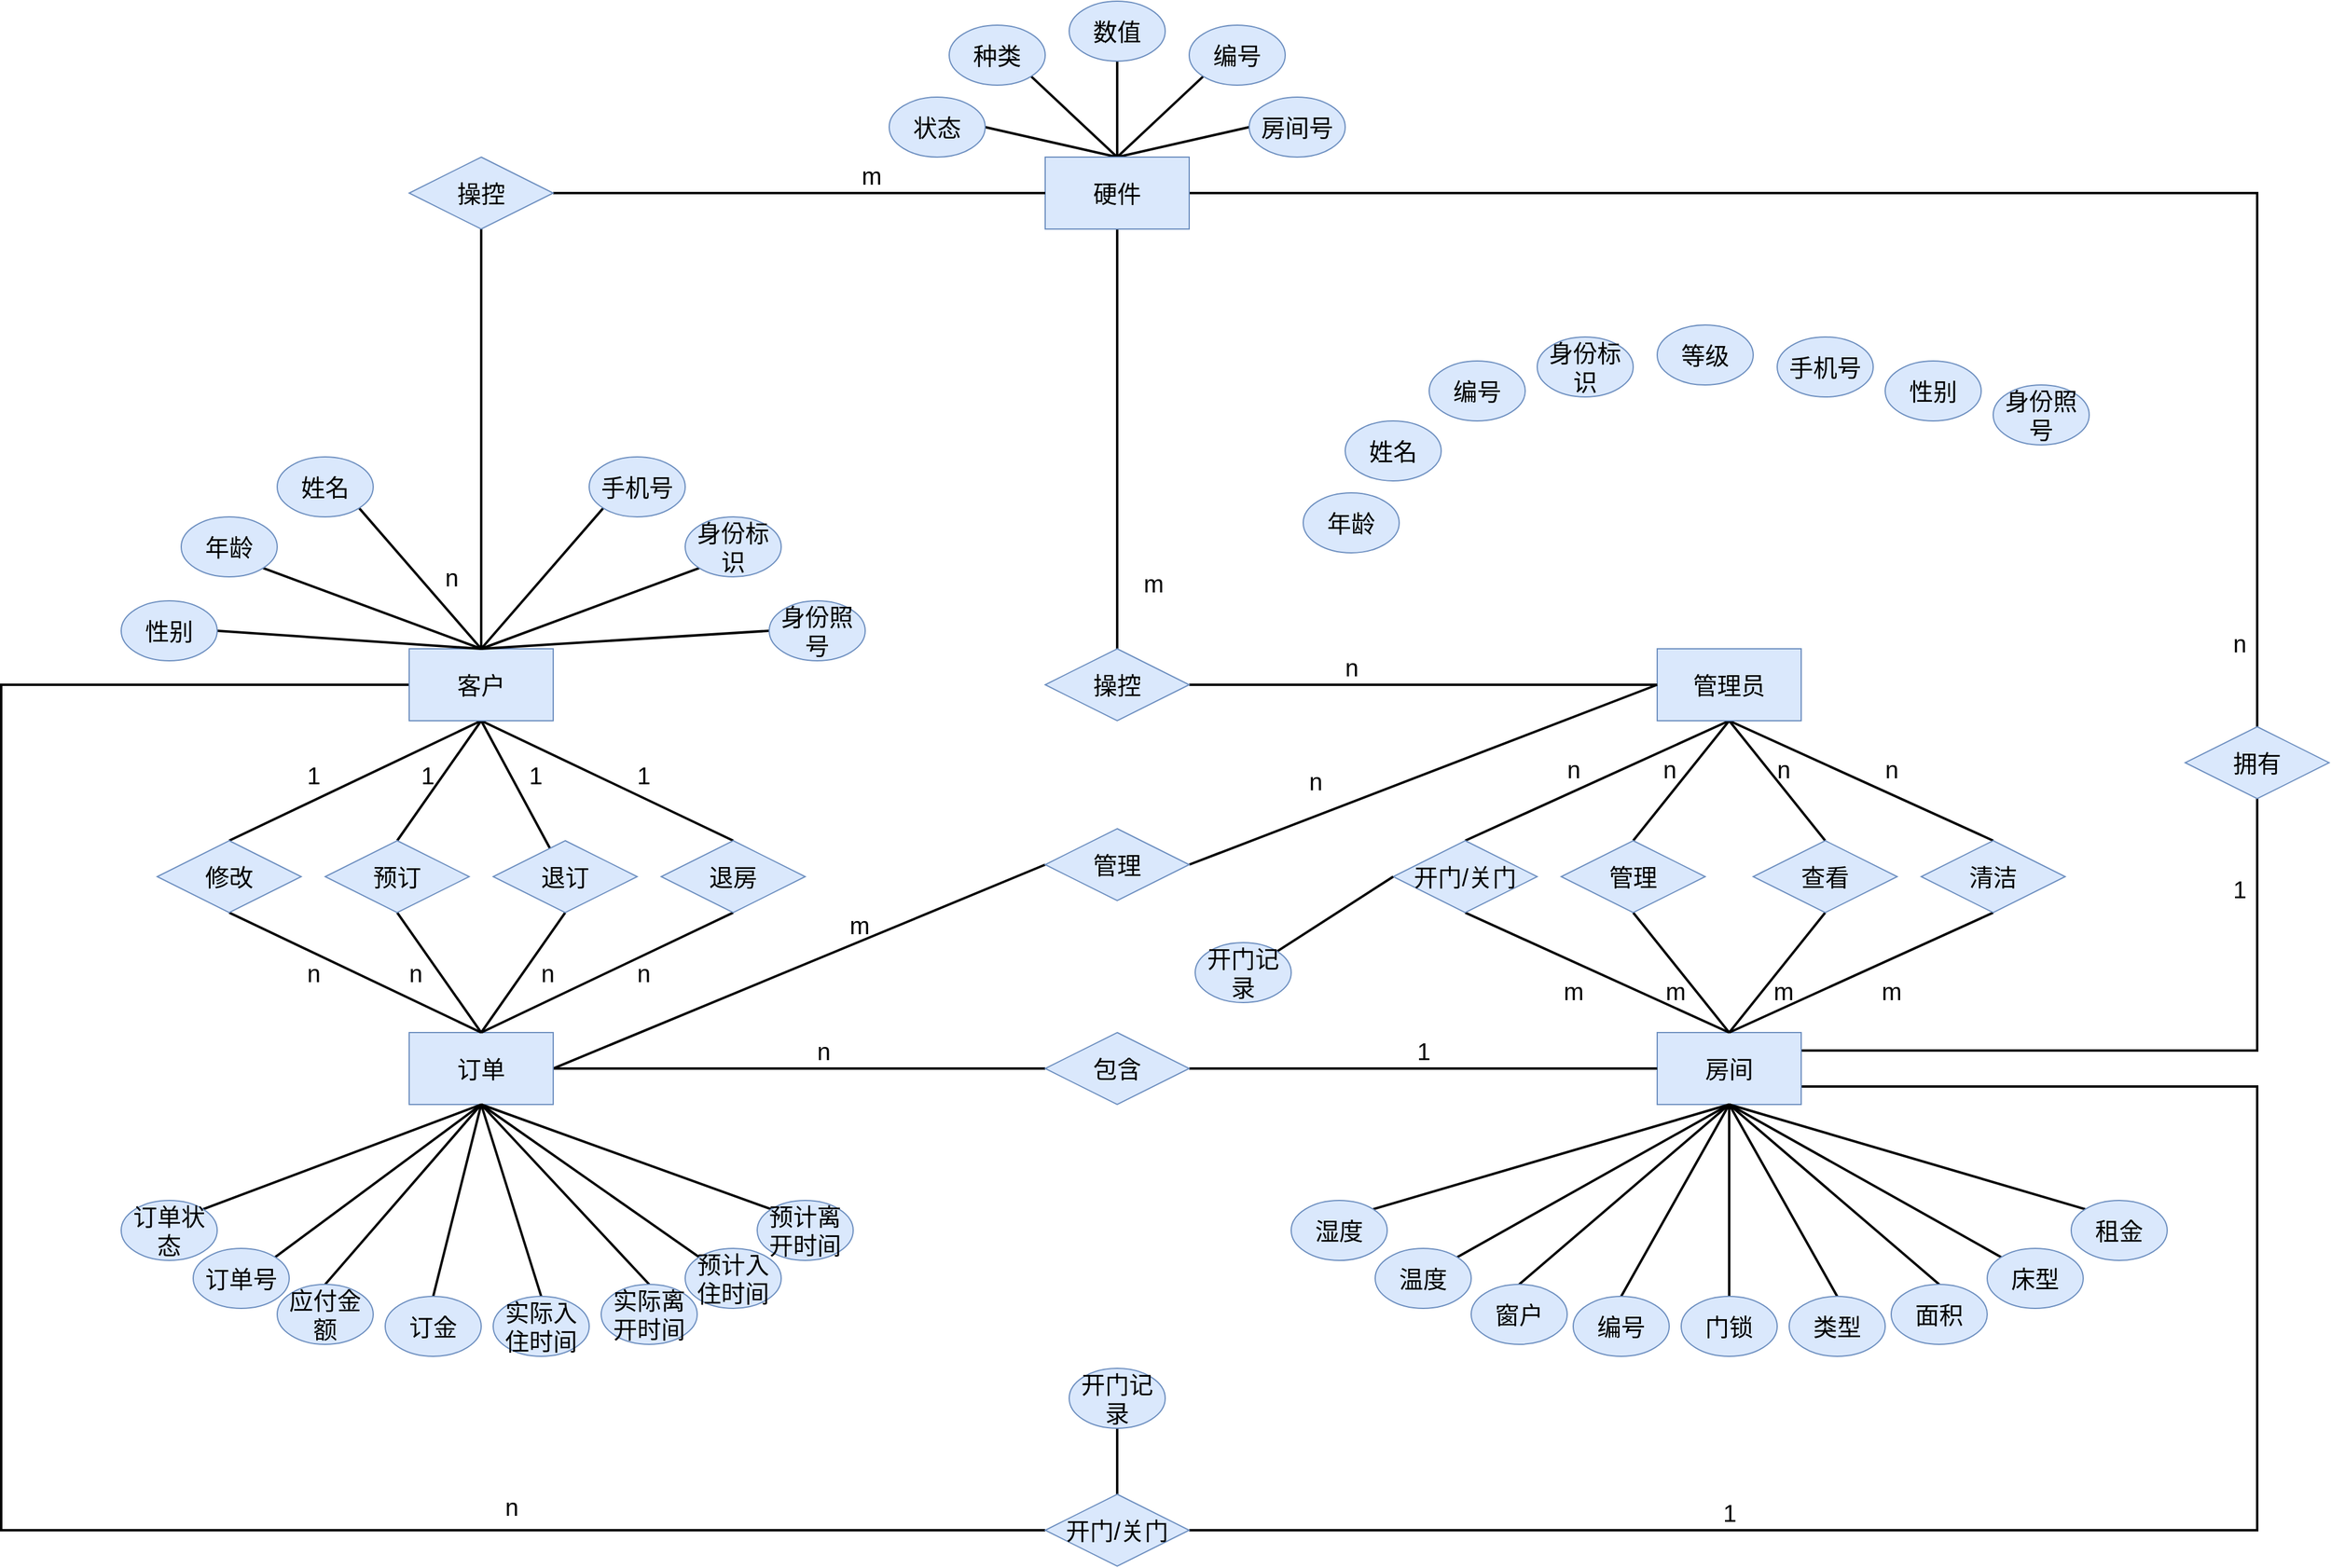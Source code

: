 <mxfile version="14.8.4" type="device"><diagram id="RHbiaUiop1bYBgkqb_Qx" name="Page-1"><mxGraphModel dx="2031" dy="1199" grid="1" gridSize="10" guides="1" tooltips="1" connect="1" arrows="1" fold="1" page="1" pageScale="1" pageWidth="2339" pageHeight="3300" math="0" shadow="0"><root><mxCell id="0"/><mxCell id="1" parent="0"/><mxCell id="jXNjeqNvcFbAHxmj4MXC-11" style="rounded=0;orthogonalLoop=1;jettySize=auto;html=1;exitX=0.5;exitY=1;exitDx=0;exitDy=0;startArrow=none;startFill=0;endArrow=none;endFill=0;strokeWidth=2;fontSize=20;" edge="1" parent="1" source="jXNjeqNvcFbAHxmj4MXC-1" target="jXNjeqNvcFbAHxmj4MXC-6"><mxGeometry relative="1" as="geometry"/></mxCell><mxCell id="jXNjeqNvcFbAHxmj4MXC-13" style="rounded=0;orthogonalLoop=1;jettySize=auto;html=1;exitX=0.5;exitY=1;exitDx=0;exitDy=0;entryX=0.5;entryY=0;entryDx=0;entryDy=0;startArrow=none;startFill=0;endArrow=none;endFill=0;strokeWidth=2;fontSize=20;" edge="1" parent="1" source="jXNjeqNvcFbAHxmj4MXC-1" target="jXNjeqNvcFbAHxmj4MXC-8"><mxGeometry relative="1" as="geometry"/></mxCell><mxCell id="jXNjeqNvcFbAHxmj4MXC-14" style="edgeStyle=none;rounded=0;orthogonalLoop=1;jettySize=auto;html=1;exitX=0.5;exitY=1;exitDx=0;exitDy=0;entryX=0.5;entryY=0;entryDx=0;entryDy=0;startArrow=none;startFill=0;endArrow=none;endFill=0;strokeWidth=2;fontSize=20;" edge="1" parent="1" source="jXNjeqNvcFbAHxmj4MXC-1" target="jXNjeqNvcFbAHxmj4MXC-9"><mxGeometry relative="1" as="geometry"/></mxCell><mxCell id="jXNjeqNvcFbAHxmj4MXC-48" style="edgeStyle=none;rounded=0;orthogonalLoop=1;jettySize=auto;html=1;exitX=0.5;exitY=0;exitDx=0;exitDy=0;entryX=0.5;entryY=1;entryDx=0;entryDy=0;fontSize=20;startArrow=none;startFill=0;endArrow=none;endFill=0;strokeWidth=2;" edge="1" parent="1" source="jXNjeqNvcFbAHxmj4MXC-1" target="jXNjeqNvcFbAHxmj4MXC-47"><mxGeometry relative="1" as="geometry"/></mxCell><mxCell id="jXNjeqNvcFbAHxmj4MXC-59" style="edgeStyle=none;rounded=0;orthogonalLoop=1;jettySize=auto;html=1;exitX=0.5;exitY=1;exitDx=0;exitDy=0;entryX=0.5;entryY=0;entryDx=0;entryDy=0;fontSize=20;startArrow=none;startFill=0;endArrow=none;endFill=0;strokeWidth=2;" edge="1" parent="1" source="jXNjeqNvcFbAHxmj4MXC-1" target="jXNjeqNvcFbAHxmj4MXC-58"><mxGeometry relative="1" as="geometry"/></mxCell><mxCell id="jXNjeqNvcFbAHxmj4MXC-87" style="edgeStyle=orthogonalEdgeStyle;rounded=0;orthogonalLoop=1;jettySize=auto;html=1;exitX=0;exitY=0.5;exitDx=0;exitDy=0;entryX=0;entryY=0.5;entryDx=0;entryDy=0;fontSize=20;startArrow=none;startFill=0;endArrow=none;endFill=0;strokeWidth=2;" edge="1" parent="1" source="jXNjeqNvcFbAHxmj4MXC-1" target="jXNjeqNvcFbAHxmj4MXC-86"><mxGeometry relative="1" as="geometry"><Array as="points"><mxPoint x="280" y="1000"/><mxPoint x="280" y="1705"/></Array></mxGeometry></mxCell><mxCell id="jXNjeqNvcFbAHxmj4MXC-1" value="客户" style="rounded=0;whiteSpace=wrap;html=1;fillColor=#dae8fc;strokeColor=#6c8ebf;fontSize=20;" vertex="1" parent="1"><mxGeometry x="620" y="970" width="120" height="60" as="geometry"/></mxCell><mxCell id="jXNjeqNvcFbAHxmj4MXC-33" style="edgeStyle=none;rounded=0;orthogonalLoop=1;jettySize=auto;html=1;exitX=1;exitY=0.5;exitDx=0;exitDy=0;entryX=0;entryY=0.5;entryDx=0;entryDy=0;fontSize=20;startArrow=none;startFill=0;endArrow=none;endFill=0;strokeWidth=2;" edge="1" parent="1" source="jXNjeqNvcFbAHxmj4MXC-2" target="jXNjeqNvcFbAHxmj4MXC-32"><mxGeometry relative="1" as="geometry"/></mxCell><mxCell id="jXNjeqNvcFbAHxmj4MXC-40" style="rounded=0;orthogonalLoop=1;jettySize=auto;html=1;exitX=1;exitY=0.5;exitDx=0;exitDy=0;entryX=0;entryY=0.5;entryDx=0;entryDy=0;fontSize=20;startArrow=none;startFill=0;endArrow=none;endFill=0;strokeWidth=2;" edge="1" parent="1" source="jXNjeqNvcFbAHxmj4MXC-2" target="jXNjeqNvcFbAHxmj4MXC-7"><mxGeometry relative="1" as="geometry"/></mxCell><mxCell id="jXNjeqNvcFbAHxmj4MXC-2" value="订单" style="rounded=0;whiteSpace=wrap;html=1;fillColor=#dae8fc;strokeColor=#6c8ebf;fontSize=20;" vertex="1" parent="1"><mxGeometry x="620" y="1290" width="120" height="60" as="geometry"/></mxCell><mxCell id="jXNjeqNvcFbAHxmj4MXC-23" style="edgeStyle=none;rounded=0;orthogonalLoop=1;jettySize=auto;html=1;exitX=0.5;exitY=1;exitDx=0;exitDy=0;entryX=0.5;entryY=0;entryDx=0;entryDy=0;fontSize=20;startArrow=none;startFill=0;endArrow=none;endFill=0;strokeWidth=2;" edge="1" parent="1" source="jXNjeqNvcFbAHxmj4MXC-4" target="jXNjeqNvcFbAHxmj4MXC-22"><mxGeometry relative="1" as="geometry"/></mxCell><mxCell id="jXNjeqNvcFbAHxmj4MXC-28" style="edgeStyle=none;rounded=0;orthogonalLoop=1;jettySize=auto;html=1;exitX=0.5;exitY=1;exitDx=0;exitDy=0;entryX=0.5;entryY=0;entryDx=0;entryDy=0;fontSize=20;startArrow=none;startFill=0;endArrow=none;endFill=0;strokeWidth=2;" edge="1" parent="1" source="jXNjeqNvcFbAHxmj4MXC-4" target="jXNjeqNvcFbAHxmj4MXC-26"><mxGeometry relative="1" as="geometry"/></mxCell><mxCell id="jXNjeqNvcFbAHxmj4MXC-29" style="edgeStyle=none;rounded=0;orthogonalLoop=1;jettySize=auto;html=1;exitX=0.5;exitY=1;exitDx=0;exitDy=0;entryX=0.5;entryY=0;entryDx=0;entryDy=0;fontSize=20;startArrow=none;startFill=0;endArrow=none;endFill=0;strokeWidth=2;" edge="1" parent="1" source="jXNjeqNvcFbAHxmj4MXC-4" target="jXNjeqNvcFbAHxmj4MXC-27"><mxGeometry relative="1" as="geometry"/></mxCell><mxCell id="jXNjeqNvcFbAHxmj4MXC-81" style="edgeStyle=none;rounded=0;orthogonalLoop=1;jettySize=auto;html=1;exitX=0.5;exitY=1;exitDx=0;exitDy=0;entryX=0.5;entryY=0;entryDx=0;entryDy=0;fontSize=20;startArrow=none;startFill=0;endArrow=none;endFill=0;strokeWidth=2;" edge="1" parent="1" source="jXNjeqNvcFbAHxmj4MXC-4" target="jXNjeqNvcFbAHxmj4MXC-80"><mxGeometry relative="1" as="geometry"/></mxCell><mxCell id="jXNjeqNvcFbAHxmj4MXC-4" value="管理员" style="rounded=0;whiteSpace=wrap;html=1;fillColor=#dae8fc;strokeColor=#6c8ebf;fontSize=20;" vertex="1" parent="1"><mxGeometry x="1660" y="970" width="120" height="60" as="geometry"/></mxCell><mxCell id="jXNjeqNvcFbAHxmj4MXC-90" style="edgeStyle=orthogonalEdgeStyle;rounded=0;orthogonalLoop=1;jettySize=auto;html=1;exitX=1;exitY=0.25;exitDx=0;exitDy=0;entryX=0.5;entryY=1;entryDx=0;entryDy=0;fontSize=20;startArrow=none;startFill=0;endArrow=none;endFill=0;strokeWidth=2;" edge="1" parent="1" source="jXNjeqNvcFbAHxmj4MXC-5" target="jXNjeqNvcFbAHxmj4MXC-36"><mxGeometry relative="1" as="geometry"/></mxCell><mxCell id="jXNjeqNvcFbAHxmj4MXC-91" style="edgeStyle=orthogonalEdgeStyle;rounded=0;orthogonalLoop=1;jettySize=auto;html=1;exitX=1;exitY=0.75;exitDx=0;exitDy=0;entryX=1;entryY=0.5;entryDx=0;entryDy=0;fontSize=20;startArrow=none;startFill=0;endArrow=none;endFill=0;strokeWidth=2;" edge="1" parent="1" source="jXNjeqNvcFbAHxmj4MXC-5" target="jXNjeqNvcFbAHxmj4MXC-86"><mxGeometry relative="1" as="geometry"><Array as="points"><mxPoint x="2160" y="1335"/><mxPoint x="2160" y="1705"/></Array></mxGeometry></mxCell><mxCell id="jXNjeqNvcFbAHxmj4MXC-5" value="房间" style="rounded=0;whiteSpace=wrap;html=1;fillColor=#dae8fc;strokeColor=#6c8ebf;fontSize=20;" vertex="1" parent="1"><mxGeometry x="1660" y="1290" width="120" height="60" as="geometry"/></mxCell><mxCell id="jXNjeqNvcFbAHxmj4MXC-61" style="edgeStyle=none;rounded=0;orthogonalLoop=1;jettySize=auto;html=1;exitX=0.5;exitY=1;exitDx=0;exitDy=0;fontSize=20;startArrow=none;startFill=0;endArrow=none;endFill=0;strokeWidth=2;" edge="1" parent="1" source="jXNjeqNvcFbAHxmj4MXC-6"><mxGeometry relative="1" as="geometry"><mxPoint x="680" y="1290" as="targetPoint"/></mxGeometry></mxCell><mxCell id="jXNjeqNvcFbAHxmj4MXC-6" value="退订" style="rhombus;whiteSpace=wrap;html=1;fillColor=#dae8fc;strokeColor=#6c8ebf;fontSize=20;" vertex="1" parent="1"><mxGeometry x="690" y="1130" width="120" height="60" as="geometry"/></mxCell><mxCell id="jXNjeqNvcFbAHxmj4MXC-18" style="edgeStyle=none;rounded=0;orthogonalLoop=1;jettySize=auto;html=1;exitX=1;exitY=0.5;exitDx=0;exitDy=0;entryX=0;entryY=0.5;entryDx=0;entryDy=0;startArrow=none;startFill=0;endArrow=none;endFill=0;strokeWidth=2;fontSize=20;" edge="1" parent="1" source="jXNjeqNvcFbAHxmj4MXC-7" target="jXNjeqNvcFbAHxmj4MXC-4"><mxGeometry relative="1" as="geometry"/></mxCell><mxCell id="jXNjeqNvcFbAHxmj4MXC-7" value="管理" style="rhombus;whiteSpace=wrap;html=1;fillColor=#dae8fc;strokeColor=#6c8ebf;fontSize=20;" vertex="1" parent="1"><mxGeometry x="1150" y="1120" width="120" height="60" as="geometry"/></mxCell><mxCell id="jXNjeqNvcFbAHxmj4MXC-15" style="edgeStyle=none;rounded=0;orthogonalLoop=1;jettySize=auto;html=1;exitX=0.5;exitY=1;exitDx=0;exitDy=0;entryX=0.5;entryY=0;entryDx=0;entryDy=0;startArrow=none;startFill=0;endArrow=none;endFill=0;strokeWidth=2;fontSize=20;" edge="1" parent="1" source="jXNjeqNvcFbAHxmj4MXC-8" target="jXNjeqNvcFbAHxmj4MXC-2"><mxGeometry relative="1" as="geometry"/></mxCell><mxCell id="jXNjeqNvcFbAHxmj4MXC-8" value="预订" style="rhombus;whiteSpace=wrap;html=1;fillColor=#dae8fc;strokeColor=#6c8ebf;fontSize=20;" vertex="1" parent="1"><mxGeometry x="550" y="1130" width="120" height="60" as="geometry"/></mxCell><mxCell id="jXNjeqNvcFbAHxmj4MXC-16" style="edgeStyle=none;rounded=0;orthogonalLoop=1;jettySize=auto;html=1;exitX=0.5;exitY=1;exitDx=0;exitDy=0;entryX=0.5;entryY=0;entryDx=0;entryDy=0;startArrow=none;startFill=0;endArrow=none;endFill=0;strokeWidth=2;fontSize=20;" edge="1" parent="1" source="jXNjeqNvcFbAHxmj4MXC-9" target="jXNjeqNvcFbAHxmj4MXC-2"><mxGeometry relative="1" as="geometry"/></mxCell><mxCell id="jXNjeqNvcFbAHxmj4MXC-9" value="退房" style="rhombus;whiteSpace=wrap;html=1;fillColor=#dae8fc;strokeColor=#6c8ebf;fontSize=20;" vertex="1" parent="1"><mxGeometry x="830" y="1130" width="120" height="60" as="geometry"/></mxCell><mxCell id="jXNjeqNvcFbAHxmj4MXC-19" value="n" style="text;html=1;align=center;verticalAlign=middle;resizable=0;points=[];autosize=1;strokeColor=none;fontSize=20;" vertex="1" parent="1"><mxGeometry x="1360" y="1065" width="30" height="30" as="geometry"/></mxCell><mxCell id="jXNjeqNvcFbAHxmj4MXC-20" value="m" style="text;html=1;align=center;verticalAlign=middle;resizable=0;points=[];autosize=1;strokeColor=none;fontSize=20;" vertex="1" parent="1"><mxGeometry x="980" y="1185" width="30" height="30" as="geometry"/></mxCell><mxCell id="jXNjeqNvcFbAHxmj4MXC-24" style="edgeStyle=none;rounded=0;orthogonalLoop=1;jettySize=auto;html=1;exitX=0.5;exitY=1;exitDx=0;exitDy=0;entryX=0.5;entryY=0;entryDx=0;entryDy=0;fontSize=20;startArrow=none;startFill=0;endArrow=none;endFill=0;strokeWidth=2;" edge="1" parent="1" source="jXNjeqNvcFbAHxmj4MXC-22" target="jXNjeqNvcFbAHxmj4MXC-5"><mxGeometry relative="1" as="geometry"/></mxCell><mxCell id="jXNjeqNvcFbAHxmj4MXC-22" value="管理" style="rhombus;whiteSpace=wrap;html=1;fillColor=#dae8fc;strokeColor=#6c8ebf;fontSize=20;" vertex="1" parent="1"><mxGeometry x="1580" y="1130" width="120" height="60" as="geometry"/></mxCell><mxCell id="jXNjeqNvcFbAHxmj4MXC-38" style="edgeStyle=elbowEdgeStyle;rounded=0;orthogonalLoop=1;jettySize=auto;html=1;exitX=1;exitY=0.5;exitDx=0;exitDy=0;entryX=0.5;entryY=0;entryDx=0;entryDy=0;fontSize=20;startArrow=none;startFill=0;endArrow=none;endFill=0;strokeWidth=2;" edge="1" parent="1" source="jXNjeqNvcFbAHxmj4MXC-25" target="jXNjeqNvcFbAHxmj4MXC-36"><mxGeometry relative="1" as="geometry"><Array as="points"><mxPoint x="2160" y="940"/><mxPoint x="1990" y="950"/></Array></mxGeometry></mxCell><mxCell id="jXNjeqNvcFbAHxmj4MXC-50" style="edgeStyle=none;rounded=0;orthogonalLoop=1;jettySize=auto;html=1;exitX=0.5;exitY=1;exitDx=0;exitDy=0;entryX=0.5;entryY=0;entryDx=0;entryDy=0;fontSize=20;startArrow=none;startFill=0;endArrow=none;endFill=0;strokeWidth=2;" edge="1" parent="1" source="jXNjeqNvcFbAHxmj4MXC-25" target="jXNjeqNvcFbAHxmj4MXC-46"><mxGeometry relative="1" as="geometry"/></mxCell><mxCell id="jXNjeqNvcFbAHxmj4MXC-110" style="edgeStyle=orthogonalEdgeStyle;rounded=0;orthogonalLoop=1;jettySize=auto;html=1;exitX=0.5;exitY=0;exitDx=0;exitDy=0;fontSize=20;startArrow=none;startFill=0;endArrow=none;endFill=0;strokeWidth=2;" edge="1" parent="1" source="jXNjeqNvcFbAHxmj4MXC-25" target="jXNjeqNvcFbAHxmj4MXC-107"><mxGeometry relative="1" as="geometry"/></mxCell><mxCell id="jXNjeqNvcFbAHxmj4MXC-111" style="rounded=0;orthogonalLoop=1;jettySize=auto;html=1;exitX=0.5;exitY=0;exitDx=0;exitDy=0;entryX=1;entryY=1;entryDx=0;entryDy=0;fontSize=20;startArrow=none;startFill=0;endArrow=none;endFill=0;strokeWidth=2;" edge="1" parent="1" source="jXNjeqNvcFbAHxmj4MXC-25" target="jXNjeqNvcFbAHxmj4MXC-106"><mxGeometry relative="1" as="geometry"/></mxCell><mxCell id="jXNjeqNvcFbAHxmj4MXC-114" style="edgeStyle=none;rounded=0;orthogonalLoop=1;jettySize=auto;html=1;exitX=0.5;exitY=0;exitDx=0;exitDy=0;entryX=0;entryY=1;entryDx=0;entryDy=0;fontSize=20;startArrow=none;startFill=0;endArrow=none;endFill=0;strokeWidth=2;" edge="1" parent="1" source="jXNjeqNvcFbAHxmj4MXC-25" target="jXNjeqNvcFbAHxmj4MXC-108"><mxGeometry relative="1" as="geometry"/></mxCell><mxCell id="jXNjeqNvcFbAHxmj4MXC-116" style="edgeStyle=none;rounded=0;orthogonalLoop=1;jettySize=auto;html=1;exitX=0.5;exitY=0;exitDx=0;exitDy=0;entryX=0;entryY=0.5;entryDx=0;entryDy=0;fontSize=20;startArrow=none;startFill=0;endArrow=none;endFill=0;strokeWidth=2;" edge="1" parent="1" source="jXNjeqNvcFbAHxmj4MXC-25" target="jXNjeqNvcFbAHxmj4MXC-109"><mxGeometry relative="1" as="geometry"/></mxCell><mxCell id="jXNjeqNvcFbAHxmj4MXC-117" style="edgeStyle=none;rounded=0;orthogonalLoop=1;jettySize=auto;html=1;exitX=0.5;exitY=0;exitDx=0;exitDy=0;entryX=1;entryY=0.5;entryDx=0;entryDy=0;fontSize=20;startArrow=none;startFill=0;endArrow=none;endFill=0;strokeWidth=2;" edge="1" parent="1" source="jXNjeqNvcFbAHxmj4MXC-25" target="jXNjeqNvcFbAHxmj4MXC-105"><mxGeometry relative="1" as="geometry"/></mxCell><mxCell id="jXNjeqNvcFbAHxmj4MXC-25" value="硬件" style="rounded=0;whiteSpace=wrap;html=1;fillColor=#dae8fc;strokeColor=#6c8ebf;fontSize=20;" vertex="1" parent="1"><mxGeometry x="1150" y="560" width="120" height="60" as="geometry"/></mxCell><mxCell id="jXNjeqNvcFbAHxmj4MXC-82" style="edgeStyle=none;rounded=0;orthogonalLoop=1;jettySize=auto;html=1;exitX=0.5;exitY=1;exitDx=0;exitDy=0;entryX=0.5;entryY=0;entryDx=0;entryDy=0;fontSize=20;startArrow=none;startFill=0;endArrow=none;endFill=0;strokeWidth=2;" edge="1" parent="1" source="jXNjeqNvcFbAHxmj4MXC-26" target="jXNjeqNvcFbAHxmj4MXC-5"><mxGeometry relative="1" as="geometry"/></mxCell><mxCell id="jXNjeqNvcFbAHxmj4MXC-26" value="开门/关门" style="rhombus;whiteSpace=wrap;html=1;fillColor=#dae8fc;strokeColor=#6c8ebf;fontSize=20;" vertex="1" parent="1"><mxGeometry x="1440" y="1130" width="120" height="60" as="geometry"/></mxCell><mxCell id="jXNjeqNvcFbAHxmj4MXC-31" style="edgeStyle=none;rounded=0;orthogonalLoop=1;jettySize=auto;html=1;exitX=0.5;exitY=1;exitDx=0;exitDy=0;entryX=0.5;entryY=0;entryDx=0;entryDy=0;fontSize=20;startArrow=none;startFill=0;endArrow=none;endFill=0;strokeWidth=2;" edge="1" parent="1" source="jXNjeqNvcFbAHxmj4MXC-27" target="jXNjeqNvcFbAHxmj4MXC-5"><mxGeometry relative="1" as="geometry"/></mxCell><mxCell id="jXNjeqNvcFbAHxmj4MXC-27" value="查看" style="rhombus;whiteSpace=wrap;html=1;fillColor=#dae8fc;strokeColor=#6c8ebf;fontSize=20;" vertex="1" parent="1"><mxGeometry x="1740" y="1130" width="120" height="60" as="geometry"/></mxCell><mxCell id="jXNjeqNvcFbAHxmj4MXC-34" style="edgeStyle=none;rounded=0;orthogonalLoop=1;jettySize=auto;html=1;exitX=1;exitY=0.5;exitDx=0;exitDy=0;entryX=0;entryY=0.5;entryDx=0;entryDy=0;fontSize=20;startArrow=none;startFill=0;endArrow=none;endFill=0;strokeWidth=2;" edge="1" parent="1" source="jXNjeqNvcFbAHxmj4MXC-32" target="jXNjeqNvcFbAHxmj4MXC-5"><mxGeometry relative="1" as="geometry"/></mxCell><mxCell id="jXNjeqNvcFbAHxmj4MXC-32" value="包含" style="rhombus;whiteSpace=wrap;html=1;fillColor=#dae8fc;strokeColor=#6c8ebf;fontSize=20;" vertex="1" parent="1"><mxGeometry x="1150" y="1290" width="120" height="60" as="geometry"/></mxCell><mxCell id="jXNjeqNvcFbAHxmj4MXC-36" value="拥有" style="rhombus;whiteSpace=wrap;html=1;fillColor=#dae8fc;strokeColor=#6c8ebf;fontSize=20;" vertex="1" parent="1"><mxGeometry x="2100" y="1035" width="120" height="60" as="geometry"/></mxCell><mxCell id="jXNjeqNvcFbAHxmj4MXC-42" value="1" style="text;html=1;align=center;verticalAlign=middle;resizable=0;points=[];autosize=1;strokeColor=none;fontSize=20;" vertex="1" parent="1"><mxGeometry x="2130" y="1155" width="30" height="30" as="geometry"/></mxCell><mxCell id="jXNjeqNvcFbAHxmj4MXC-45" value="n" style="text;html=1;align=center;verticalAlign=middle;resizable=0;points=[];autosize=1;strokeColor=none;fontSize=20;" vertex="1" parent="1"><mxGeometry x="2130" y="950" width="30" height="30" as="geometry"/></mxCell><mxCell id="jXNjeqNvcFbAHxmj4MXC-51" style="edgeStyle=none;rounded=0;orthogonalLoop=1;jettySize=auto;html=1;exitX=1;exitY=0.5;exitDx=0;exitDy=0;fontSize=20;startArrow=none;startFill=0;endArrow=none;endFill=0;strokeWidth=2;" edge="1" parent="1" source="jXNjeqNvcFbAHxmj4MXC-46" target="jXNjeqNvcFbAHxmj4MXC-4"><mxGeometry relative="1" as="geometry"/></mxCell><mxCell id="jXNjeqNvcFbAHxmj4MXC-46" value="操控" style="rhombus;whiteSpace=wrap;html=1;fillColor=#dae8fc;strokeColor=#6c8ebf;fontSize=20;" vertex="1" parent="1"><mxGeometry x="1150" y="970" width="120" height="60" as="geometry"/></mxCell><mxCell id="jXNjeqNvcFbAHxmj4MXC-49" style="edgeStyle=none;rounded=0;orthogonalLoop=1;jettySize=auto;html=1;exitX=1;exitY=0.5;exitDx=0;exitDy=0;fontSize=20;startArrow=none;startFill=0;endArrow=none;endFill=0;strokeWidth=2;" edge="1" parent="1" source="jXNjeqNvcFbAHxmj4MXC-47" target="jXNjeqNvcFbAHxmj4MXC-25"><mxGeometry relative="1" as="geometry"/></mxCell><mxCell id="jXNjeqNvcFbAHxmj4MXC-47" value="操控" style="rhombus;whiteSpace=wrap;html=1;fillColor=#dae8fc;strokeColor=#6c8ebf;fontSize=20;" vertex="1" parent="1"><mxGeometry x="620" y="560" width="120" height="60" as="geometry"/></mxCell><mxCell id="jXNjeqNvcFbAHxmj4MXC-52" value="n" style="text;html=1;align=center;verticalAlign=middle;resizable=0;points=[];autosize=1;strokeColor=none;fontSize=20;" vertex="1" parent="1"><mxGeometry x="640" y="895" width="30" height="30" as="geometry"/></mxCell><mxCell id="jXNjeqNvcFbAHxmj4MXC-53" value="m" style="text;html=1;align=center;verticalAlign=middle;resizable=0;points=[];autosize=1;strokeColor=none;fontSize=20;" vertex="1" parent="1"><mxGeometry x="990" y="560" width="30" height="30" as="geometry"/></mxCell><mxCell id="jXNjeqNvcFbAHxmj4MXC-55" value="n" style="text;html=1;align=center;verticalAlign=middle;resizable=0;points=[];autosize=1;strokeColor=none;fontSize=20;" vertex="1" parent="1"><mxGeometry x="1390" y="970" width="30" height="30" as="geometry"/></mxCell><mxCell id="jXNjeqNvcFbAHxmj4MXC-56" value="m" style="text;html=1;align=center;verticalAlign=middle;resizable=0;points=[];autosize=1;strokeColor=none;fontSize=20;" vertex="1" parent="1"><mxGeometry x="1225" y="900" width="30" height="30" as="geometry"/></mxCell><mxCell id="jXNjeqNvcFbAHxmj4MXC-57" value="1" style="text;html=1;align=center;verticalAlign=middle;resizable=0;points=[];autosize=1;strokeColor=none;fontSize=20;" vertex="1" parent="1"><mxGeometry x="525" y="1060" width="30" height="30" as="geometry"/></mxCell><mxCell id="jXNjeqNvcFbAHxmj4MXC-60" style="edgeStyle=none;rounded=0;orthogonalLoop=1;jettySize=auto;html=1;exitX=0.5;exitY=1;exitDx=0;exitDy=0;entryX=0.5;entryY=0;entryDx=0;entryDy=0;fontSize=20;startArrow=none;startFill=0;endArrow=none;endFill=0;strokeWidth=2;" edge="1" parent="1" source="jXNjeqNvcFbAHxmj4MXC-58" target="jXNjeqNvcFbAHxmj4MXC-2"><mxGeometry relative="1" as="geometry"/></mxCell><mxCell id="jXNjeqNvcFbAHxmj4MXC-58" value="修改" style="rhombus;whiteSpace=wrap;html=1;fillColor=#dae8fc;strokeColor=#6c8ebf;fontSize=20;" vertex="1" parent="1"><mxGeometry x="410" y="1130" width="120" height="60" as="geometry"/></mxCell><mxCell id="jXNjeqNvcFbAHxmj4MXC-63" value="n" style="text;html=1;align=center;verticalAlign=middle;resizable=0;points=[];autosize=1;strokeColor=none;fontSize=20;" vertex="1" parent="1"><mxGeometry x="525" y="1225" width="30" height="30" as="geometry"/></mxCell><mxCell id="jXNjeqNvcFbAHxmj4MXC-64" value="1" style="text;html=1;align=center;verticalAlign=middle;resizable=0;points=[];autosize=1;strokeColor=none;fontSize=20;" vertex="1" parent="1"><mxGeometry x="800" y="1060" width="30" height="30" as="geometry"/></mxCell><mxCell id="jXNjeqNvcFbAHxmj4MXC-65" value="1" style="text;html=1;align=center;verticalAlign=middle;resizable=0;points=[];autosize=1;strokeColor=none;fontSize=20;" vertex="1" parent="1"><mxGeometry x="620" y="1060" width="30" height="30" as="geometry"/></mxCell><mxCell id="jXNjeqNvcFbAHxmj4MXC-66" value="1" style="text;html=1;align=center;verticalAlign=middle;resizable=0;points=[];autosize=1;strokeColor=none;fontSize=20;" vertex="1" parent="1"><mxGeometry x="710" y="1060" width="30" height="30" as="geometry"/></mxCell><mxCell id="jXNjeqNvcFbAHxmj4MXC-67" value="n" style="text;html=1;align=center;verticalAlign=middle;resizable=0;points=[];autosize=1;strokeColor=none;fontSize=20;" vertex="1" parent="1"><mxGeometry x="610" y="1225" width="30" height="30" as="geometry"/></mxCell><mxCell id="jXNjeqNvcFbAHxmj4MXC-68" value="n" style="text;html=1;align=center;verticalAlign=middle;resizable=0;points=[];autosize=1;strokeColor=none;fontSize=20;" vertex="1" parent="1"><mxGeometry x="720" y="1225" width="30" height="30" as="geometry"/></mxCell><mxCell id="jXNjeqNvcFbAHxmj4MXC-69" value="n" style="text;html=1;align=center;verticalAlign=middle;resizable=0;points=[];autosize=1;strokeColor=none;fontSize=20;" vertex="1" parent="1"><mxGeometry x="800" y="1225" width="30" height="30" as="geometry"/></mxCell><mxCell id="jXNjeqNvcFbAHxmj4MXC-70" value="n" style="text;html=1;align=center;verticalAlign=middle;resizable=0;points=[];autosize=1;strokeColor=none;fontSize=20;" vertex="1" parent="1"><mxGeometry x="950" y="1290" width="30" height="30" as="geometry"/></mxCell><mxCell id="jXNjeqNvcFbAHxmj4MXC-71" value="1" style="text;html=1;align=center;verticalAlign=middle;resizable=0;points=[];autosize=1;strokeColor=none;fontSize=20;" vertex="1" parent="1"><mxGeometry x="1450" y="1290" width="30" height="30" as="geometry"/></mxCell><mxCell id="jXNjeqNvcFbAHxmj4MXC-83" style="edgeStyle=none;rounded=0;orthogonalLoop=1;jettySize=auto;html=1;exitX=0.5;exitY=1;exitDx=0;exitDy=0;entryX=0.5;entryY=0;entryDx=0;entryDy=0;fontSize=20;startArrow=none;startFill=0;endArrow=none;endFill=0;strokeWidth=2;" edge="1" parent="1" source="jXNjeqNvcFbAHxmj4MXC-80" target="jXNjeqNvcFbAHxmj4MXC-5"><mxGeometry relative="1" as="geometry"/></mxCell><mxCell id="jXNjeqNvcFbAHxmj4MXC-80" value="清洁" style="rhombus;whiteSpace=wrap;html=1;fillColor=#dae8fc;strokeColor=#6c8ebf;fontSize=20;" vertex="1" parent="1"><mxGeometry x="1880" y="1130" width="120" height="60" as="geometry"/></mxCell><mxCell id="jXNjeqNvcFbAHxmj4MXC-185" style="edgeStyle=none;rounded=0;orthogonalLoop=1;jettySize=auto;html=1;exitX=0.5;exitY=0;exitDx=0;exitDy=0;entryX=0.5;entryY=1;entryDx=0;entryDy=0;fontSize=20;startArrow=none;startFill=0;endArrow=none;endFill=0;strokeWidth=2;" edge="1" parent="1" source="jXNjeqNvcFbAHxmj4MXC-86" target="jXNjeqNvcFbAHxmj4MXC-184"><mxGeometry relative="1" as="geometry"/></mxCell><mxCell id="jXNjeqNvcFbAHxmj4MXC-86" value="开门/关门" style="rhombus;whiteSpace=wrap;html=1;fillColor=#dae8fc;strokeColor=#6c8ebf;fontSize=20;" vertex="1" parent="1"><mxGeometry x="1150" y="1675" width="120" height="60" as="geometry"/></mxCell><mxCell id="jXNjeqNvcFbAHxmj4MXC-92" value="n" style="text;html=1;align=center;verticalAlign=middle;resizable=0;points=[];autosize=1;strokeColor=none;fontSize=20;" vertex="1" parent="1"><mxGeometry x="690" y="1670" width="30" height="30" as="geometry"/></mxCell><mxCell id="jXNjeqNvcFbAHxmj4MXC-93" value="1" style="text;html=1;align=center;verticalAlign=middle;resizable=0;points=[];autosize=1;strokeColor=none;fontSize=20;" vertex="1" parent="1"><mxGeometry x="1705" y="1675" width="30" height="30" as="geometry"/></mxCell><mxCell id="jXNjeqNvcFbAHxmj4MXC-94" value="n" style="text;html=1;align=center;verticalAlign=middle;resizable=0;points=[];autosize=1;strokeColor=none;fontSize=20;" vertex="1" parent="1"><mxGeometry x="1575" y="1055" width="30" height="30" as="geometry"/></mxCell><mxCell id="jXNjeqNvcFbAHxmj4MXC-95" value="m" style="text;html=1;align=center;verticalAlign=middle;resizable=0;points=[];autosize=1;strokeColor=none;fontSize=20;" vertex="1" parent="1"><mxGeometry x="1575" y="1240" width="30" height="30" as="geometry"/></mxCell><mxCell id="jXNjeqNvcFbAHxmj4MXC-96" value="n" style="text;html=1;align=center;verticalAlign=middle;resizable=0;points=[];autosize=1;strokeColor=none;fontSize=20;" vertex="1" parent="1"><mxGeometry x="1655" y="1055" width="30" height="30" as="geometry"/></mxCell><mxCell id="jXNjeqNvcFbAHxmj4MXC-97" value="m" style="text;html=1;align=center;verticalAlign=middle;resizable=0;points=[];autosize=1;strokeColor=none;fontSize=20;" vertex="1" parent="1"><mxGeometry x="1660" y="1240" width="30" height="30" as="geometry"/></mxCell><mxCell id="jXNjeqNvcFbAHxmj4MXC-98" value="m" style="text;html=1;align=center;verticalAlign=middle;resizable=0;points=[];autosize=1;strokeColor=none;fontSize=20;" vertex="1" parent="1"><mxGeometry x="1750" y="1240" width="30" height="30" as="geometry"/></mxCell><mxCell id="jXNjeqNvcFbAHxmj4MXC-100" value="m" style="text;html=1;align=center;verticalAlign=middle;resizable=0;points=[];autosize=1;strokeColor=none;fontSize=20;" vertex="1" parent="1"><mxGeometry x="1840" y="1240" width="30" height="30" as="geometry"/></mxCell><mxCell id="jXNjeqNvcFbAHxmj4MXC-101" value="n" style="text;html=1;align=center;verticalAlign=middle;resizable=0;points=[];autosize=1;strokeColor=none;fontSize=20;" vertex="1" parent="1"><mxGeometry x="1750" y="1055" width="30" height="30" as="geometry"/></mxCell><mxCell id="jXNjeqNvcFbAHxmj4MXC-102" value="n" style="text;html=1;align=center;verticalAlign=middle;resizable=0;points=[];autosize=1;strokeColor=none;fontSize=20;" vertex="1" parent="1"><mxGeometry x="1840" y="1055" width="30" height="30" as="geometry"/></mxCell><mxCell id="jXNjeqNvcFbAHxmj4MXC-167" style="edgeStyle=none;rounded=0;orthogonalLoop=1;jettySize=auto;html=1;exitX=1;exitY=0;exitDx=0;exitDy=0;entryX=0.5;entryY=1;entryDx=0;entryDy=0;fontSize=20;startArrow=none;startFill=0;endArrow=none;endFill=0;strokeWidth=2;" edge="1" parent="1" source="jXNjeqNvcFbAHxmj4MXC-103" target="jXNjeqNvcFbAHxmj4MXC-5"><mxGeometry relative="1" as="geometry"/></mxCell><mxCell id="jXNjeqNvcFbAHxmj4MXC-103" value="温度" style="ellipse;whiteSpace=wrap;html=1;fontSize=20;fillColor=#dae8fc;strokeColor=#6c8ebf;" vertex="1" parent="1"><mxGeometry x="1425" y="1470" width="80" height="50" as="geometry"/></mxCell><mxCell id="jXNjeqNvcFbAHxmj4MXC-171" style="edgeStyle=none;rounded=0;orthogonalLoop=1;jettySize=auto;html=1;exitX=1;exitY=0;exitDx=0;exitDy=0;entryX=0.5;entryY=1;entryDx=0;entryDy=0;fontSize=20;startArrow=none;startFill=0;endArrow=none;endFill=0;strokeWidth=2;" edge="1" parent="1" source="jXNjeqNvcFbAHxmj4MXC-104" target="jXNjeqNvcFbAHxmj4MXC-5"><mxGeometry relative="1" as="geometry"/></mxCell><mxCell id="jXNjeqNvcFbAHxmj4MXC-104" value="湿度" style="ellipse;whiteSpace=wrap;html=1;fontSize=20;fillColor=#dae8fc;strokeColor=#6c8ebf;" vertex="1" parent="1"><mxGeometry x="1355" y="1430" width="80" height="50" as="geometry"/></mxCell><mxCell id="jXNjeqNvcFbAHxmj4MXC-105" value="状态" style="ellipse;whiteSpace=wrap;html=1;fontSize=20;fillColor=#dae8fc;strokeColor=#6c8ebf;" vertex="1" parent="1"><mxGeometry x="1020" y="510" width="80" height="50" as="geometry"/></mxCell><mxCell id="jXNjeqNvcFbAHxmj4MXC-106" value="种类" style="ellipse;whiteSpace=wrap;html=1;fontSize=20;fillColor=#dae8fc;strokeColor=#6c8ebf;" vertex="1" parent="1"><mxGeometry x="1070" y="450" width="80" height="50" as="geometry"/></mxCell><mxCell id="jXNjeqNvcFbAHxmj4MXC-107" value="数值" style="ellipse;whiteSpace=wrap;html=1;fontSize=20;fillColor=#dae8fc;strokeColor=#6c8ebf;" vertex="1" parent="1"><mxGeometry x="1170" y="430" width="80" height="50" as="geometry"/></mxCell><mxCell id="jXNjeqNvcFbAHxmj4MXC-108" value="编号" style="ellipse;whiteSpace=wrap;html=1;fontSize=20;fillColor=#dae8fc;strokeColor=#6c8ebf;" vertex="1" parent="1"><mxGeometry x="1270" y="450" width="80" height="50" as="geometry"/></mxCell><mxCell id="jXNjeqNvcFbAHxmj4MXC-109" value="房间号" style="ellipse;whiteSpace=wrap;html=1;fontSize=20;fillColor=#dae8fc;strokeColor=#6c8ebf;" vertex="1" parent="1"><mxGeometry x="1320" y="510" width="80" height="50" as="geometry"/></mxCell><mxCell id="jXNjeqNvcFbAHxmj4MXC-115" style="edgeStyle=none;rounded=0;orthogonalLoop=1;jettySize=auto;html=1;exitX=0.75;exitY=0;exitDx=0;exitDy=0;fontSize=20;startArrow=none;startFill=0;endArrow=none;endFill=0;strokeWidth=2;" edge="1" parent="1" source="jXNjeqNvcFbAHxmj4MXC-25" target="jXNjeqNvcFbAHxmj4MXC-25"><mxGeometry relative="1" as="geometry"/></mxCell><mxCell id="jXNjeqNvcFbAHxmj4MXC-118" value="编号" style="ellipse;whiteSpace=wrap;html=1;fontSize=20;fillColor=#dae8fc;strokeColor=#6c8ebf;" vertex="1" parent="1"><mxGeometry x="1470" y="730" width="80" height="50" as="geometry"/></mxCell><mxCell id="jXNjeqNvcFbAHxmj4MXC-119" value="身份标识" style="ellipse;whiteSpace=wrap;html=1;fontSize=20;fillColor=#dae8fc;strokeColor=#6c8ebf;" vertex="1" parent="1"><mxGeometry x="1560" y="710" width="80" height="50" as="geometry"/></mxCell><mxCell id="jXNjeqNvcFbAHxmj4MXC-120" value="等级" style="ellipse;whiteSpace=wrap;html=1;fontSize=20;fillColor=#dae8fc;strokeColor=#6c8ebf;" vertex="1" parent="1"><mxGeometry x="1660" y="700" width="80" height="50" as="geometry"/></mxCell><mxCell id="jXNjeqNvcFbAHxmj4MXC-121" value="姓名" style="ellipse;whiteSpace=wrap;html=1;fontSize=20;fillColor=#dae8fc;strokeColor=#6c8ebf;" vertex="1" parent="1"><mxGeometry x="1400" y="780" width="80" height="50" as="geometry"/></mxCell><mxCell id="jXNjeqNvcFbAHxmj4MXC-122" value="性别" style="ellipse;whiteSpace=wrap;html=1;fontSize=20;fillColor=#dae8fc;strokeColor=#6c8ebf;" vertex="1" parent="1"><mxGeometry x="1850" y="730" width="80" height="50" as="geometry"/></mxCell><mxCell id="jXNjeqNvcFbAHxmj4MXC-123" value="身份照号" style="ellipse;whiteSpace=wrap;html=1;fontSize=20;fillColor=#dae8fc;strokeColor=#6c8ebf;" vertex="1" parent="1"><mxGeometry x="1940" y="750" width="80" height="50" as="geometry"/></mxCell><mxCell id="jXNjeqNvcFbAHxmj4MXC-124" value="年龄" style="ellipse;whiteSpace=wrap;html=1;fontSize=20;fillColor=#dae8fc;strokeColor=#6c8ebf;" vertex="1" parent="1"><mxGeometry x="1365" y="840" width="80" height="50" as="geometry"/></mxCell><mxCell id="jXNjeqNvcFbAHxmj4MXC-125" value="手机号" style="ellipse;whiteSpace=wrap;html=1;fontSize=20;fillColor=#dae8fc;strokeColor=#6c8ebf;" vertex="1" parent="1"><mxGeometry x="1760" y="710" width="80" height="50" as="geometry"/></mxCell><mxCell id="jXNjeqNvcFbAHxmj4MXC-140" style="edgeStyle=none;rounded=0;orthogonalLoop=1;jettySize=auto;html=1;exitX=0;exitY=1;exitDx=0;exitDy=0;fontSize=20;startArrow=none;startFill=0;endArrow=none;endFill=0;strokeWidth=2;entryX=0.5;entryY=0;entryDx=0;entryDy=0;" edge="1" parent="1" source="jXNjeqNvcFbAHxmj4MXC-128" target="jXNjeqNvcFbAHxmj4MXC-1"><mxGeometry relative="1" as="geometry"><mxPoint x="790.0" y="970" as="targetPoint"/></mxGeometry></mxCell><mxCell id="jXNjeqNvcFbAHxmj4MXC-128" value="身份标识" style="ellipse;whiteSpace=wrap;html=1;fontSize=20;fillColor=#dae8fc;strokeColor=#6c8ebf;" vertex="1" parent="1"><mxGeometry x="850" y="860" width="80" height="50" as="geometry"/></mxCell><mxCell id="jXNjeqNvcFbAHxmj4MXC-135" style="edgeStyle=none;rounded=0;orthogonalLoop=1;jettySize=auto;html=1;exitX=1;exitY=1;exitDx=0;exitDy=0;entryX=0.5;entryY=0;entryDx=0;entryDy=0;fontSize=20;startArrow=none;startFill=0;endArrow=none;endFill=0;strokeWidth=2;" edge="1" parent="1" source="jXNjeqNvcFbAHxmj4MXC-130" target="jXNjeqNvcFbAHxmj4MXC-1"><mxGeometry relative="1" as="geometry"/></mxCell><mxCell id="jXNjeqNvcFbAHxmj4MXC-130" value="姓名" style="ellipse;whiteSpace=wrap;html=1;fontSize=20;fillColor=#dae8fc;strokeColor=#6c8ebf;" vertex="1" parent="1"><mxGeometry x="510" y="810" width="80" height="50" as="geometry"/></mxCell><mxCell id="jXNjeqNvcFbAHxmj4MXC-138" style="edgeStyle=none;rounded=0;orthogonalLoop=1;jettySize=auto;html=1;exitX=1;exitY=0.5;exitDx=0;exitDy=0;entryX=0.5;entryY=0;entryDx=0;entryDy=0;fontSize=20;startArrow=none;startFill=0;endArrow=none;endFill=0;strokeWidth=2;" edge="1" parent="1" source="jXNjeqNvcFbAHxmj4MXC-131" target="jXNjeqNvcFbAHxmj4MXC-1"><mxGeometry relative="1" as="geometry"/></mxCell><mxCell id="jXNjeqNvcFbAHxmj4MXC-131" value="性别" style="ellipse;whiteSpace=wrap;html=1;fontSize=20;fillColor=#dae8fc;strokeColor=#6c8ebf;" vertex="1" parent="1"><mxGeometry x="380" y="930" width="80" height="50" as="geometry"/></mxCell><mxCell id="jXNjeqNvcFbAHxmj4MXC-141" style="edgeStyle=none;rounded=0;orthogonalLoop=1;jettySize=auto;html=1;exitX=0;exitY=0.5;exitDx=0;exitDy=0;entryX=0.5;entryY=0;entryDx=0;entryDy=0;fontSize=20;startArrow=none;startFill=0;endArrow=none;endFill=0;strokeWidth=2;" edge="1" parent="1" source="jXNjeqNvcFbAHxmj4MXC-132" target="jXNjeqNvcFbAHxmj4MXC-1"><mxGeometry relative="1" as="geometry"/></mxCell><mxCell id="jXNjeqNvcFbAHxmj4MXC-132" value="身份照号" style="ellipse;whiteSpace=wrap;html=1;fontSize=20;fillColor=#dae8fc;strokeColor=#6c8ebf;" vertex="1" parent="1"><mxGeometry x="920" y="930" width="80" height="50" as="geometry"/></mxCell><mxCell id="jXNjeqNvcFbAHxmj4MXC-137" style="edgeStyle=none;rounded=0;orthogonalLoop=1;jettySize=auto;html=1;exitX=1;exitY=1;exitDx=0;exitDy=0;entryX=0.5;entryY=0;entryDx=0;entryDy=0;fontSize=20;startArrow=none;startFill=0;endArrow=none;endFill=0;strokeWidth=2;" edge="1" parent="1" source="jXNjeqNvcFbAHxmj4MXC-133" target="jXNjeqNvcFbAHxmj4MXC-1"><mxGeometry relative="1" as="geometry"/></mxCell><mxCell id="jXNjeqNvcFbAHxmj4MXC-133" value="年龄" style="ellipse;whiteSpace=wrap;html=1;fontSize=20;fillColor=#dae8fc;strokeColor=#6c8ebf;" vertex="1" parent="1"><mxGeometry x="430" y="860" width="80" height="50" as="geometry"/></mxCell><mxCell id="jXNjeqNvcFbAHxmj4MXC-143" style="edgeStyle=none;rounded=0;orthogonalLoop=1;jettySize=auto;html=1;exitX=0;exitY=1;exitDx=0;exitDy=0;entryX=0.5;entryY=0;entryDx=0;entryDy=0;fontSize=20;startArrow=none;startFill=0;endArrow=none;endFill=0;strokeWidth=2;" edge="1" parent="1" source="jXNjeqNvcFbAHxmj4MXC-134" target="jXNjeqNvcFbAHxmj4MXC-1"><mxGeometry relative="1" as="geometry"/></mxCell><mxCell id="jXNjeqNvcFbAHxmj4MXC-134" value="手机号" style="ellipse;whiteSpace=wrap;html=1;fontSize=20;fillColor=#dae8fc;strokeColor=#6c8ebf;" vertex="1" parent="1"><mxGeometry x="770" y="810" width="80" height="50" as="geometry"/></mxCell><mxCell id="jXNjeqNvcFbAHxmj4MXC-178" style="edgeStyle=none;rounded=0;orthogonalLoop=1;jettySize=auto;html=1;exitX=1;exitY=0;exitDx=0;exitDy=0;entryX=0.5;entryY=1;entryDx=0;entryDy=0;fontSize=20;startArrow=none;startFill=0;endArrow=none;endFill=0;strokeWidth=2;" edge="1" parent="1" source="jXNjeqNvcFbAHxmj4MXC-144" target="jXNjeqNvcFbAHxmj4MXC-2"><mxGeometry relative="1" as="geometry"/></mxCell><mxCell id="jXNjeqNvcFbAHxmj4MXC-144" value="订单号" style="ellipse;whiteSpace=wrap;html=1;fontSize=20;fillColor=#dae8fc;strokeColor=#6c8ebf;" vertex="1" parent="1"><mxGeometry x="440" y="1470" width="80" height="50" as="geometry"/></mxCell><mxCell id="jXNjeqNvcFbAHxmj4MXC-179" style="edgeStyle=none;rounded=0;orthogonalLoop=1;jettySize=auto;html=1;exitX=0;exitY=0;exitDx=0;exitDy=0;entryX=0.5;entryY=1;entryDx=0;entryDy=0;fontSize=20;startArrow=none;startFill=0;endArrow=none;endFill=0;strokeWidth=2;" edge="1" parent="1" source="jXNjeqNvcFbAHxmj4MXC-145" target="jXNjeqNvcFbAHxmj4MXC-2"><mxGeometry relative="1" as="geometry"/></mxCell><mxCell id="jXNjeqNvcFbAHxmj4MXC-145" value="预计入住时间" style="ellipse;whiteSpace=wrap;html=1;fontSize=20;fillColor=#dae8fc;strokeColor=#6c8ebf;" vertex="1" parent="1"><mxGeometry x="850" y="1470" width="80" height="50" as="geometry"/></mxCell><mxCell id="jXNjeqNvcFbAHxmj4MXC-177" style="edgeStyle=none;rounded=0;orthogonalLoop=1;jettySize=auto;html=1;exitX=0.5;exitY=0;exitDx=0;exitDy=0;entryX=0.5;entryY=1;entryDx=0;entryDy=0;fontSize=20;startArrow=none;startFill=0;endArrow=none;endFill=0;strokeWidth=2;" edge="1" parent="1" source="jXNjeqNvcFbAHxmj4MXC-146" target="jXNjeqNvcFbAHxmj4MXC-2"><mxGeometry relative="1" as="geometry"/></mxCell><mxCell id="jXNjeqNvcFbAHxmj4MXC-146" value="应付金额" style="ellipse;whiteSpace=wrap;html=1;fontSize=20;fillColor=#dae8fc;strokeColor=#6c8ebf;" vertex="1" parent="1"><mxGeometry x="510" y="1500" width="80" height="50" as="geometry"/></mxCell><mxCell id="jXNjeqNvcFbAHxmj4MXC-174" style="edgeStyle=none;rounded=0;orthogonalLoop=1;jettySize=auto;html=1;exitX=0.5;exitY=0;exitDx=0;exitDy=0;entryX=0.5;entryY=1;entryDx=0;entryDy=0;fontSize=20;startArrow=none;startFill=0;endArrow=none;endFill=0;strokeWidth=2;" edge="1" parent="1" source="jXNjeqNvcFbAHxmj4MXC-148" target="jXNjeqNvcFbAHxmj4MXC-2"><mxGeometry relative="1" as="geometry"/></mxCell><mxCell id="jXNjeqNvcFbAHxmj4MXC-148" value="实际入住时间" style="ellipse;whiteSpace=wrap;html=1;fontSize=20;fillColor=#dae8fc;strokeColor=#6c8ebf;" vertex="1" parent="1"><mxGeometry x="690" y="1510" width="80" height="50" as="geometry"/></mxCell><mxCell id="jXNjeqNvcFbAHxmj4MXC-181" style="edgeStyle=none;rounded=0;orthogonalLoop=1;jettySize=auto;html=1;exitX=0;exitY=0;exitDx=0;exitDy=0;entryX=0.5;entryY=1;entryDx=0;entryDy=0;fontSize=20;startArrow=none;startFill=0;endArrow=none;endFill=0;strokeWidth=2;" edge="1" parent="1" source="jXNjeqNvcFbAHxmj4MXC-149" target="jXNjeqNvcFbAHxmj4MXC-2"><mxGeometry relative="1" as="geometry"/></mxCell><mxCell id="jXNjeqNvcFbAHxmj4MXC-149" value="预计离开时间" style="ellipse;whiteSpace=wrap;html=1;fontSize=20;fillColor=#dae8fc;strokeColor=#6c8ebf;" vertex="1" parent="1"><mxGeometry x="910" y="1430" width="80" height="50" as="geometry"/></mxCell><mxCell id="jXNjeqNvcFbAHxmj4MXC-180" style="edgeStyle=none;rounded=0;orthogonalLoop=1;jettySize=auto;html=1;exitX=1;exitY=0;exitDx=0;exitDy=0;entryX=0.5;entryY=1;entryDx=0;entryDy=0;fontSize=20;startArrow=none;startFill=0;endArrow=none;endFill=0;strokeWidth=2;" edge="1" parent="1" source="jXNjeqNvcFbAHxmj4MXC-150" target="jXNjeqNvcFbAHxmj4MXC-2"><mxGeometry relative="1" as="geometry"/></mxCell><mxCell id="jXNjeqNvcFbAHxmj4MXC-150" value="订单状态" style="ellipse;whiteSpace=wrap;html=1;fontSize=20;fillColor=#dae8fc;strokeColor=#6c8ebf;" vertex="1" parent="1"><mxGeometry x="380" y="1430" width="80" height="50" as="geometry"/></mxCell><mxCell id="jXNjeqNvcFbAHxmj4MXC-175" style="edgeStyle=none;rounded=0;orthogonalLoop=1;jettySize=auto;html=1;exitX=0.5;exitY=0;exitDx=0;exitDy=0;entryX=0.5;entryY=1;entryDx=0;entryDy=0;fontSize=20;startArrow=none;startFill=0;endArrow=none;endFill=0;strokeWidth=2;" edge="1" parent="1" source="jXNjeqNvcFbAHxmj4MXC-151" target="jXNjeqNvcFbAHxmj4MXC-2"><mxGeometry relative="1" as="geometry"/></mxCell><mxCell id="jXNjeqNvcFbAHxmj4MXC-151" value="订金" style="ellipse;whiteSpace=wrap;html=1;fontSize=20;fillColor=#dae8fc;strokeColor=#6c8ebf;" vertex="1" parent="1"><mxGeometry x="600" y="1510" width="80" height="50" as="geometry"/></mxCell><mxCell id="jXNjeqNvcFbAHxmj4MXC-176" style="edgeStyle=none;rounded=0;orthogonalLoop=1;jettySize=auto;html=1;exitX=0.5;exitY=0;exitDx=0;exitDy=0;entryX=0.5;entryY=1;entryDx=0;entryDy=0;fontSize=20;startArrow=none;startFill=0;endArrow=none;endFill=0;strokeWidth=2;" edge="1" parent="1" source="jXNjeqNvcFbAHxmj4MXC-152" target="jXNjeqNvcFbAHxmj4MXC-2"><mxGeometry relative="1" as="geometry"/></mxCell><mxCell id="jXNjeqNvcFbAHxmj4MXC-152" value="实际离开时间" style="ellipse;whiteSpace=wrap;html=1;fontSize=20;fillColor=#dae8fc;strokeColor=#6c8ebf;" vertex="1" parent="1"><mxGeometry x="780" y="1500" width="80" height="50" as="geometry"/></mxCell><mxCell id="jXNjeqNvcFbAHxmj4MXC-165" style="edgeStyle=none;rounded=0;orthogonalLoop=1;jettySize=auto;html=1;exitX=0.5;exitY=0;exitDx=0;exitDy=0;entryX=0.5;entryY=1;entryDx=0;entryDy=0;fontSize=20;startArrow=none;startFill=0;endArrow=none;endFill=0;strokeWidth=2;" edge="1" parent="1" source="jXNjeqNvcFbAHxmj4MXC-156" target="jXNjeqNvcFbAHxmj4MXC-5"><mxGeometry relative="1" as="geometry"/></mxCell><mxCell id="jXNjeqNvcFbAHxmj4MXC-156" value="编号" style="ellipse;whiteSpace=wrap;html=1;fontSize=20;fillColor=#dae8fc;strokeColor=#6c8ebf;" vertex="1" parent="1"><mxGeometry x="1590" y="1510" width="80" height="50" as="geometry"/></mxCell><mxCell id="jXNjeqNvcFbAHxmj4MXC-164" style="edgeStyle=none;rounded=0;orthogonalLoop=1;jettySize=auto;html=1;exitX=0.5;exitY=0;exitDx=0;exitDy=0;entryX=0.5;entryY=1;entryDx=0;entryDy=0;fontSize=20;startArrow=none;startFill=0;endArrow=none;endFill=0;strokeWidth=2;" edge="1" parent="1" source="jXNjeqNvcFbAHxmj4MXC-157" target="jXNjeqNvcFbAHxmj4MXC-5"><mxGeometry relative="1" as="geometry"/></mxCell><mxCell id="jXNjeqNvcFbAHxmj4MXC-157" value="类型" style="ellipse;whiteSpace=wrap;html=1;fontSize=20;fillColor=#dae8fc;strokeColor=#6c8ebf;" vertex="1" parent="1"><mxGeometry x="1770" y="1510" width="80" height="50" as="geometry"/></mxCell><mxCell id="jXNjeqNvcFbAHxmj4MXC-170" style="edgeStyle=none;rounded=0;orthogonalLoop=1;jettySize=auto;html=1;exitX=0;exitY=0;exitDx=0;exitDy=0;entryX=0.5;entryY=1;entryDx=0;entryDy=0;fontSize=20;startArrow=none;startFill=0;endArrow=none;endFill=0;strokeWidth=2;" edge="1" parent="1" source="jXNjeqNvcFbAHxmj4MXC-158" target="jXNjeqNvcFbAHxmj4MXC-5"><mxGeometry relative="1" as="geometry"/></mxCell><mxCell id="jXNjeqNvcFbAHxmj4MXC-158" value="床型" style="ellipse;whiteSpace=wrap;html=1;fontSize=20;fillColor=#dae8fc;strokeColor=#6c8ebf;" vertex="1" parent="1"><mxGeometry x="1935" y="1470" width="80" height="50" as="geometry"/></mxCell><mxCell id="jXNjeqNvcFbAHxmj4MXC-169" style="edgeStyle=none;rounded=0;orthogonalLoop=1;jettySize=auto;html=1;exitX=0.5;exitY=0;exitDx=0;exitDy=0;entryX=0.5;entryY=1;entryDx=0;entryDy=0;fontSize=20;startArrow=none;startFill=0;endArrow=none;endFill=0;strokeWidth=2;" edge="1" parent="1" source="jXNjeqNvcFbAHxmj4MXC-159" target="jXNjeqNvcFbAHxmj4MXC-5"><mxGeometry relative="1" as="geometry"/></mxCell><mxCell id="jXNjeqNvcFbAHxmj4MXC-159" value="面积" style="ellipse;whiteSpace=wrap;html=1;fontSize=20;fillColor=#dae8fc;strokeColor=#6c8ebf;" vertex="1" parent="1"><mxGeometry x="1855" y="1500" width="80" height="50" as="geometry"/></mxCell><mxCell id="jXNjeqNvcFbAHxmj4MXC-166" style="edgeStyle=none;rounded=0;orthogonalLoop=1;jettySize=auto;html=1;exitX=0.5;exitY=0;exitDx=0;exitDy=0;entryX=0.5;entryY=1;entryDx=0;entryDy=0;fontSize=20;startArrow=none;startFill=0;endArrow=none;endFill=0;strokeWidth=2;" edge="1" parent="1" source="jXNjeqNvcFbAHxmj4MXC-160" target="jXNjeqNvcFbAHxmj4MXC-5"><mxGeometry relative="1" as="geometry"/></mxCell><mxCell id="jXNjeqNvcFbAHxmj4MXC-160" value="窗户" style="ellipse;whiteSpace=wrap;html=1;fontSize=20;fillColor=#dae8fc;strokeColor=#6c8ebf;" vertex="1" parent="1"><mxGeometry x="1505" y="1500" width="80" height="50" as="geometry"/></mxCell><mxCell id="jXNjeqNvcFbAHxmj4MXC-163" style="edgeStyle=none;rounded=0;orthogonalLoop=1;jettySize=auto;html=1;exitX=0.5;exitY=0;exitDx=0;exitDy=0;entryX=0.5;entryY=1;entryDx=0;entryDy=0;fontSize=20;startArrow=none;startFill=0;endArrow=none;endFill=0;strokeWidth=2;" edge="1" parent="1" source="jXNjeqNvcFbAHxmj4MXC-161" target="jXNjeqNvcFbAHxmj4MXC-5"><mxGeometry relative="1" as="geometry"/></mxCell><mxCell id="jXNjeqNvcFbAHxmj4MXC-161" value="门锁" style="ellipse;whiteSpace=wrap;html=1;fontSize=20;fillColor=#dae8fc;strokeColor=#6c8ebf;" vertex="1" parent="1"><mxGeometry x="1680" y="1510" width="80" height="50" as="geometry"/></mxCell><mxCell id="jXNjeqNvcFbAHxmj4MXC-173" style="edgeStyle=none;rounded=0;orthogonalLoop=1;jettySize=auto;html=1;exitX=0;exitY=0;exitDx=0;exitDy=0;entryX=0.5;entryY=1;entryDx=0;entryDy=0;fontSize=20;startArrow=none;startFill=0;endArrow=none;endFill=0;strokeWidth=2;" edge="1" parent="1" source="jXNjeqNvcFbAHxmj4MXC-162" target="jXNjeqNvcFbAHxmj4MXC-5"><mxGeometry relative="1" as="geometry"/></mxCell><mxCell id="jXNjeqNvcFbAHxmj4MXC-162" value="租金" style="ellipse;whiteSpace=wrap;html=1;fontSize=20;fillColor=#dae8fc;strokeColor=#6c8ebf;" vertex="1" parent="1"><mxGeometry x="2005" y="1430" width="80" height="50" as="geometry"/></mxCell><mxCell id="jXNjeqNvcFbAHxmj4MXC-183" style="edgeStyle=none;rounded=0;orthogonalLoop=1;jettySize=auto;html=1;exitX=1;exitY=0;exitDx=0;exitDy=0;entryX=0;entryY=0.5;entryDx=0;entryDy=0;fontSize=20;startArrow=none;startFill=0;endArrow=none;endFill=0;strokeWidth=2;" edge="1" parent="1" source="jXNjeqNvcFbAHxmj4MXC-182" target="jXNjeqNvcFbAHxmj4MXC-26"><mxGeometry relative="1" as="geometry"/></mxCell><mxCell id="jXNjeqNvcFbAHxmj4MXC-182" value="开门记录" style="ellipse;whiteSpace=wrap;html=1;fontSize=20;fillColor=#dae8fc;strokeColor=#6c8ebf;" vertex="1" parent="1"><mxGeometry x="1275" y="1215" width="80" height="50" as="geometry"/></mxCell><mxCell id="jXNjeqNvcFbAHxmj4MXC-184" value="开门记录" style="ellipse;whiteSpace=wrap;html=1;fontSize=20;fillColor=#dae8fc;strokeColor=#6c8ebf;" vertex="1" parent="1"><mxGeometry x="1170" y="1570" width="80" height="50" as="geometry"/></mxCell></root></mxGraphModel></diagram></mxfile>